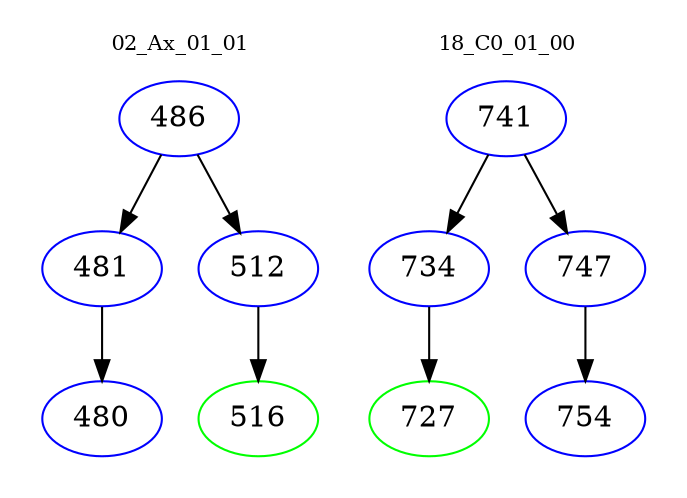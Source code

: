 digraph{
subgraph cluster_0 {
color = white
label = "02_Ax_01_01";
fontsize=10;
T0_486 [label="486", color="blue"]
T0_486 -> T0_481 [color="black"]
T0_481 [label="481", color="blue"]
T0_481 -> T0_480 [color="black"]
T0_480 [label="480", color="blue"]
T0_486 -> T0_512 [color="black"]
T0_512 [label="512", color="blue"]
T0_512 -> T0_516 [color="black"]
T0_516 [label="516", color="green"]
}
subgraph cluster_1 {
color = white
label = "18_C0_01_00";
fontsize=10;
T1_741 [label="741", color="blue"]
T1_741 -> T1_734 [color="black"]
T1_734 [label="734", color="blue"]
T1_734 -> T1_727 [color="black"]
T1_727 [label="727", color="green"]
T1_741 -> T1_747 [color="black"]
T1_747 [label="747", color="blue"]
T1_747 -> T1_754 [color="black"]
T1_754 [label="754", color="blue"]
}
}
